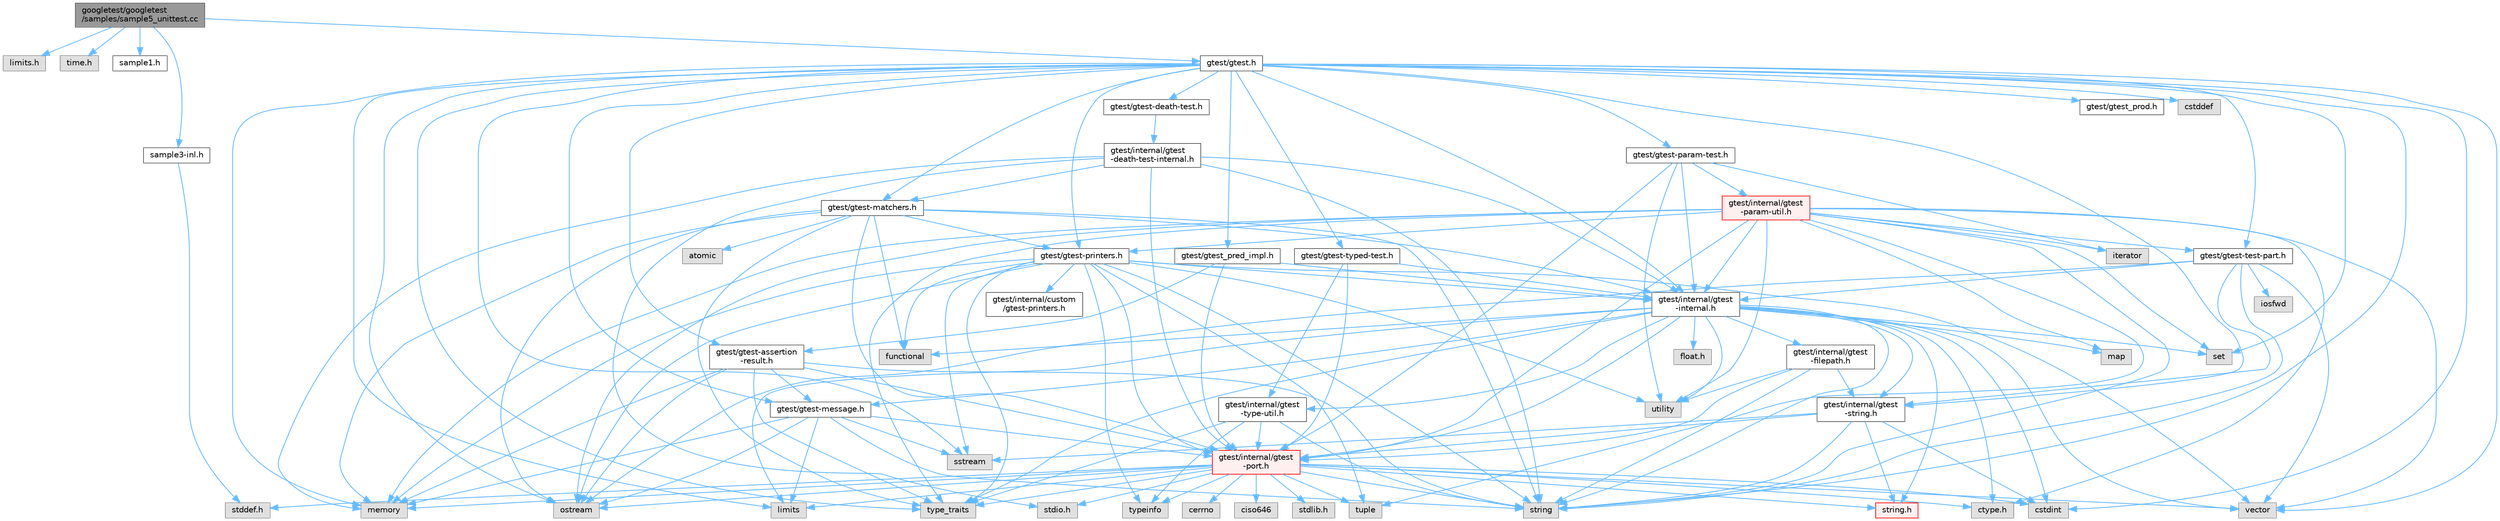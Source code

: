 digraph "googletest/googletest/samples/sample5_unittest.cc"
{
 // LATEX_PDF_SIZE
  bgcolor="transparent";
  edge [fontname=Helvetica,fontsize=10,labelfontname=Helvetica,labelfontsize=10];
  node [fontname=Helvetica,fontsize=10,shape=box,height=0.2,width=0.4];
  Node1 [id="Node000001",label="googletest/googletest\l/samples/sample5_unittest.cc",height=0.2,width=0.4,color="gray40", fillcolor="grey60", style="filled", fontcolor="black",tooltip=" "];
  Node1 -> Node2 [id="edge1_Node000001_Node000002",color="steelblue1",style="solid",tooltip=" "];
  Node2 [id="Node000002",label="limits.h",height=0.2,width=0.4,color="grey60", fillcolor="#E0E0E0", style="filled",tooltip=" "];
  Node1 -> Node3 [id="edge2_Node000001_Node000003",color="steelblue1",style="solid",tooltip=" "];
  Node3 [id="Node000003",label="time.h",height=0.2,width=0.4,color="grey60", fillcolor="#E0E0E0", style="filled",tooltip=" "];
  Node1 -> Node4 [id="edge3_Node000001_Node000004",color="steelblue1",style="solid",tooltip=" "];
  Node4 [id="Node000004",label="sample1.h",height=0.2,width=0.4,color="grey40", fillcolor="white", style="filled",URL="$sample1_8h.html",tooltip=" "];
  Node1 -> Node5 [id="edge4_Node000001_Node000005",color="steelblue1",style="solid",tooltip=" "];
  Node5 [id="Node000005",label="sample3-inl.h",height=0.2,width=0.4,color="grey40", fillcolor="white", style="filled",URL="$sample3-inl_8h.html",tooltip=" "];
  Node5 -> Node6 [id="edge5_Node000005_Node000006",color="steelblue1",style="solid",tooltip=" "];
  Node6 [id="Node000006",label="stddef.h",height=0.2,width=0.4,color="grey60", fillcolor="#E0E0E0", style="filled",tooltip=" "];
  Node1 -> Node7 [id="edge6_Node000001_Node000007",color="steelblue1",style="solid",tooltip=" "];
  Node7 [id="Node000007",label="gtest/gtest.h",height=0.2,width=0.4,color="grey40", fillcolor="white", style="filled",URL="$gtest_8h.html",tooltip=" "];
  Node7 -> Node8 [id="edge7_Node000007_Node000008",color="steelblue1",style="solid",tooltip=" "];
  Node8 [id="Node000008",label="cstddef",height=0.2,width=0.4,color="grey60", fillcolor="#E0E0E0", style="filled",tooltip=" "];
  Node7 -> Node9 [id="edge8_Node000007_Node000009",color="steelblue1",style="solid",tooltip=" "];
  Node9 [id="Node000009",label="cstdint",height=0.2,width=0.4,color="grey60", fillcolor="#E0E0E0", style="filled",tooltip=" "];
  Node7 -> Node10 [id="edge9_Node000007_Node000010",color="steelblue1",style="solid",tooltip=" "];
  Node10 [id="Node000010",label="limits",height=0.2,width=0.4,color="grey60", fillcolor="#E0E0E0", style="filled",tooltip=" "];
  Node7 -> Node11 [id="edge10_Node000007_Node000011",color="steelblue1",style="solid",tooltip=" "];
  Node11 [id="Node000011",label="memory",height=0.2,width=0.4,color="grey60", fillcolor="#E0E0E0", style="filled",tooltip=" "];
  Node7 -> Node12 [id="edge11_Node000007_Node000012",color="steelblue1",style="solid",tooltip=" "];
  Node12 [id="Node000012",label="ostream",height=0.2,width=0.4,color="grey60", fillcolor="#E0E0E0", style="filled",tooltip=" "];
  Node7 -> Node13 [id="edge12_Node000007_Node000013",color="steelblue1",style="solid",tooltip=" "];
  Node13 [id="Node000013",label="set",height=0.2,width=0.4,color="grey60", fillcolor="#E0E0E0", style="filled",tooltip=" "];
  Node7 -> Node14 [id="edge13_Node000007_Node000014",color="steelblue1",style="solid",tooltip=" "];
  Node14 [id="Node000014",label="sstream",height=0.2,width=0.4,color="grey60", fillcolor="#E0E0E0", style="filled",tooltip=" "];
  Node7 -> Node15 [id="edge14_Node000007_Node000015",color="steelblue1",style="solid",tooltip=" "];
  Node15 [id="Node000015",label="string",height=0.2,width=0.4,color="grey60", fillcolor="#E0E0E0", style="filled",tooltip=" "];
  Node7 -> Node16 [id="edge15_Node000007_Node000016",color="steelblue1",style="solid",tooltip=" "];
  Node16 [id="Node000016",label="type_traits",height=0.2,width=0.4,color="grey60", fillcolor="#E0E0E0", style="filled",tooltip=" "];
  Node7 -> Node17 [id="edge16_Node000007_Node000017",color="steelblue1",style="solid",tooltip=" "];
  Node17 [id="Node000017",label="vector",height=0.2,width=0.4,color="grey60", fillcolor="#E0E0E0", style="filled",tooltip=" "];
  Node7 -> Node18 [id="edge17_Node000007_Node000018",color="steelblue1",style="solid",tooltip=" "];
  Node18 [id="Node000018",label="gtest/gtest-assertion\l-result.h",height=0.2,width=0.4,color="grey40", fillcolor="white", style="filled",URL="$gtest-assertion-result_8h.html",tooltip=" "];
  Node18 -> Node11 [id="edge18_Node000018_Node000011",color="steelblue1",style="solid",tooltip=" "];
  Node18 -> Node12 [id="edge19_Node000018_Node000012",color="steelblue1",style="solid",tooltip=" "];
  Node18 -> Node15 [id="edge20_Node000018_Node000015",color="steelblue1",style="solid",tooltip=" "];
  Node18 -> Node16 [id="edge21_Node000018_Node000016",color="steelblue1",style="solid",tooltip=" "];
  Node18 -> Node19 [id="edge22_Node000018_Node000019",color="steelblue1",style="solid",tooltip=" "];
  Node19 [id="Node000019",label="gtest/gtest-message.h",height=0.2,width=0.4,color="grey40", fillcolor="white", style="filled",URL="$gtest-message_8h.html",tooltip=" "];
  Node19 -> Node10 [id="edge23_Node000019_Node000010",color="steelblue1",style="solid",tooltip=" "];
  Node19 -> Node11 [id="edge24_Node000019_Node000011",color="steelblue1",style="solid",tooltip=" "];
  Node19 -> Node12 [id="edge25_Node000019_Node000012",color="steelblue1",style="solid",tooltip=" "];
  Node19 -> Node14 [id="edge26_Node000019_Node000014",color="steelblue1",style="solid",tooltip=" "];
  Node19 -> Node15 [id="edge27_Node000019_Node000015",color="steelblue1",style="solid",tooltip=" "];
  Node19 -> Node20 [id="edge28_Node000019_Node000020",color="steelblue1",style="solid",tooltip=" "];
  Node20 [id="Node000020",label="gtest/internal/gtest\l-port.h",height=0.2,width=0.4,color="red", fillcolor="#FFF0F0", style="filled",URL="$gtest-port_8h.html",tooltip=" "];
  Node20 -> Node21 [id="edge29_Node000020_Node000021",color="steelblue1",style="solid",tooltip=" "];
  Node21 [id="Node000021",label="ciso646",height=0.2,width=0.4,color="grey60", fillcolor="#E0E0E0", style="filled",tooltip=" "];
  Node20 -> Node22 [id="edge30_Node000020_Node000022",color="steelblue1",style="solid",tooltip=" "];
  Node22 [id="Node000022",label="ctype.h",height=0.2,width=0.4,color="grey60", fillcolor="#E0E0E0", style="filled",tooltip=" "];
  Node20 -> Node6 [id="edge31_Node000020_Node000006",color="steelblue1",style="solid",tooltip=" "];
  Node20 -> Node23 [id="edge32_Node000020_Node000023",color="steelblue1",style="solid",tooltip=" "];
  Node23 [id="Node000023",label="stdio.h",height=0.2,width=0.4,color="grey60", fillcolor="#E0E0E0", style="filled",tooltip=" "];
  Node20 -> Node24 [id="edge33_Node000020_Node000024",color="steelblue1",style="solid",tooltip=" "];
  Node24 [id="Node000024",label="stdlib.h",height=0.2,width=0.4,color="grey60", fillcolor="#E0E0E0", style="filled",tooltip=" "];
  Node20 -> Node25 [id="edge34_Node000020_Node000025",color="steelblue1",style="solid",tooltip=" "];
  Node25 [id="Node000025",label="string.h",height=0.2,width=0.4,color="red", fillcolor="#FFF0F0", style="filled",URL="$string_8h.html",tooltip=" "];
  Node20 -> Node36 [id="edge35_Node000020_Node000036",color="steelblue1",style="solid",tooltip=" "];
  Node36 [id="Node000036",label="cerrno",height=0.2,width=0.4,color="grey60", fillcolor="#E0E0E0", style="filled",tooltip=" "];
  Node20 -> Node9 [id="edge36_Node000020_Node000009",color="steelblue1",style="solid",tooltip=" "];
  Node20 -> Node10 [id="edge37_Node000020_Node000010",color="steelblue1",style="solid",tooltip=" "];
  Node20 -> Node11 [id="edge38_Node000020_Node000011",color="steelblue1",style="solid",tooltip=" "];
  Node20 -> Node12 [id="edge39_Node000020_Node000012",color="steelblue1",style="solid",tooltip=" "];
  Node20 -> Node15 [id="edge40_Node000020_Node000015",color="steelblue1",style="solid",tooltip=" "];
  Node20 -> Node39 [id="edge41_Node000020_Node000039",color="steelblue1",style="solid",tooltip=" "];
  Node39 [id="Node000039",label="tuple",height=0.2,width=0.4,color="grey60", fillcolor="#E0E0E0", style="filled",tooltip=" "];
  Node20 -> Node16 [id="edge42_Node000020_Node000016",color="steelblue1",style="solid",tooltip=" "];
  Node20 -> Node17 [id="edge43_Node000020_Node000017",color="steelblue1",style="solid",tooltip=" "];
  Node20 -> Node47 [id="edge44_Node000020_Node000047",color="steelblue1",style="solid",tooltip=" "];
  Node47 [id="Node000047",label="typeinfo",height=0.2,width=0.4,color="grey60", fillcolor="#E0E0E0", style="filled",tooltip=" "];
  Node18 -> Node20 [id="edge45_Node000018_Node000020",color="steelblue1",style="solid",tooltip=" "];
  Node7 -> Node48 [id="edge46_Node000007_Node000048",color="steelblue1",style="solid",tooltip=" "];
  Node48 [id="Node000048",label="gtest/gtest-death-test.h",height=0.2,width=0.4,color="grey40", fillcolor="white", style="filled",URL="$gtest-death-test_8h.html",tooltip=" "];
  Node48 -> Node49 [id="edge47_Node000048_Node000049",color="steelblue1",style="solid",tooltip=" "];
  Node49 [id="Node000049",label="gtest/internal/gtest\l-death-test-internal.h",height=0.2,width=0.4,color="grey40", fillcolor="white", style="filled",URL="$gtest-death-test-internal_8h.html",tooltip=" "];
  Node49 -> Node23 [id="edge48_Node000049_Node000023",color="steelblue1",style="solid",tooltip=" "];
  Node49 -> Node11 [id="edge49_Node000049_Node000011",color="steelblue1",style="solid",tooltip=" "];
  Node49 -> Node15 [id="edge50_Node000049_Node000015",color="steelblue1",style="solid",tooltip=" "];
  Node49 -> Node50 [id="edge51_Node000049_Node000050",color="steelblue1",style="solid",tooltip=" "];
  Node50 [id="Node000050",label="gtest/gtest-matchers.h",height=0.2,width=0.4,color="grey40", fillcolor="white", style="filled",URL="$gtest-matchers_8h.html",tooltip=" "];
  Node50 -> Node51 [id="edge52_Node000050_Node000051",color="steelblue1",style="solid",tooltip=" "];
  Node51 [id="Node000051",label="atomic",height=0.2,width=0.4,color="grey60", fillcolor="#E0E0E0", style="filled",tooltip=" "];
  Node50 -> Node52 [id="edge53_Node000050_Node000052",color="steelblue1",style="solid",tooltip=" "];
  Node52 [id="Node000052",label="functional",height=0.2,width=0.4,color="grey60", fillcolor="#E0E0E0", style="filled",tooltip=" "];
  Node50 -> Node11 [id="edge54_Node000050_Node000011",color="steelblue1",style="solid",tooltip=" "];
  Node50 -> Node12 [id="edge55_Node000050_Node000012",color="steelblue1",style="solid",tooltip=" "];
  Node50 -> Node15 [id="edge56_Node000050_Node000015",color="steelblue1",style="solid",tooltip=" "];
  Node50 -> Node16 [id="edge57_Node000050_Node000016",color="steelblue1",style="solid",tooltip=" "];
  Node50 -> Node53 [id="edge58_Node000050_Node000053",color="steelblue1",style="solid",tooltip=" "];
  Node53 [id="Node000053",label="gtest/gtest-printers.h",height=0.2,width=0.4,color="grey40", fillcolor="white", style="filled",URL="$gtest-printers_8h.html",tooltip=" "];
  Node53 -> Node52 [id="edge59_Node000053_Node000052",color="steelblue1",style="solid",tooltip=" "];
  Node53 -> Node11 [id="edge60_Node000053_Node000011",color="steelblue1",style="solid",tooltip=" "];
  Node53 -> Node12 [id="edge61_Node000053_Node000012",color="steelblue1",style="solid",tooltip=" "];
  Node53 -> Node14 [id="edge62_Node000053_Node000014",color="steelblue1",style="solid",tooltip=" "];
  Node53 -> Node15 [id="edge63_Node000053_Node000015",color="steelblue1",style="solid",tooltip=" "];
  Node53 -> Node39 [id="edge64_Node000053_Node000039",color="steelblue1",style="solid",tooltip=" "];
  Node53 -> Node16 [id="edge65_Node000053_Node000016",color="steelblue1",style="solid",tooltip=" "];
  Node53 -> Node47 [id="edge66_Node000053_Node000047",color="steelblue1",style="solid",tooltip=" "];
  Node53 -> Node30 [id="edge67_Node000053_Node000030",color="steelblue1",style="solid",tooltip=" "];
  Node30 [id="Node000030",label="utility",height=0.2,width=0.4,color="grey60", fillcolor="#E0E0E0", style="filled",tooltip=" "];
  Node53 -> Node17 [id="edge68_Node000053_Node000017",color="steelblue1",style="solid",tooltip=" "];
  Node53 -> Node54 [id="edge69_Node000053_Node000054",color="steelblue1",style="solid",tooltip=" "];
  Node54 [id="Node000054",label="gtest/internal/gtest\l-internal.h",height=0.2,width=0.4,color="grey40", fillcolor="white", style="filled",URL="$gtest-internal_8h.html",tooltip=" "];
  Node54 -> Node20 [id="edge70_Node000054_Node000020",color="steelblue1",style="solid",tooltip=" "];
  Node54 -> Node22 [id="edge71_Node000054_Node000022",color="steelblue1",style="solid",tooltip=" "];
  Node54 -> Node55 [id="edge72_Node000054_Node000055",color="steelblue1",style="solid",tooltip=" "];
  Node55 [id="Node000055",label="float.h",height=0.2,width=0.4,color="grey60", fillcolor="#E0E0E0", style="filled",tooltip=" "];
  Node54 -> Node25 [id="edge73_Node000054_Node000025",color="steelblue1",style="solid",tooltip=" "];
  Node54 -> Node9 [id="edge74_Node000054_Node000009",color="steelblue1",style="solid",tooltip=" "];
  Node54 -> Node52 [id="edge75_Node000054_Node000052",color="steelblue1",style="solid",tooltip=" "];
  Node54 -> Node10 [id="edge76_Node000054_Node000010",color="steelblue1",style="solid",tooltip=" "];
  Node54 -> Node56 [id="edge77_Node000054_Node000056",color="steelblue1",style="solid",tooltip=" "];
  Node56 [id="Node000056",label="map",height=0.2,width=0.4,color="grey60", fillcolor="#E0E0E0", style="filled",tooltip=" "];
  Node54 -> Node13 [id="edge78_Node000054_Node000013",color="steelblue1",style="solid",tooltip=" "];
  Node54 -> Node15 [id="edge79_Node000054_Node000015",color="steelblue1",style="solid",tooltip=" "];
  Node54 -> Node16 [id="edge80_Node000054_Node000016",color="steelblue1",style="solid",tooltip=" "];
  Node54 -> Node30 [id="edge81_Node000054_Node000030",color="steelblue1",style="solid",tooltip=" "];
  Node54 -> Node17 [id="edge82_Node000054_Node000017",color="steelblue1",style="solid",tooltip=" "];
  Node54 -> Node19 [id="edge83_Node000054_Node000019",color="steelblue1",style="solid",tooltip=" "];
  Node54 -> Node57 [id="edge84_Node000054_Node000057",color="steelblue1",style="solid",tooltip=" "];
  Node57 [id="Node000057",label="gtest/internal/gtest\l-filepath.h",height=0.2,width=0.4,color="grey40", fillcolor="white", style="filled",URL="$gtest-filepath_8h.html",tooltip=" "];
  Node57 -> Node15 [id="edge85_Node000057_Node000015",color="steelblue1",style="solid",tooltip=" "];
  Node57 -> Node30 [id="edge86_Node000057_Node000030",color="steelblue1",style="solid",tooltip=" "];
  Node57 -> Node20 [id="edge87_Node000057_Node000020",color="steelblue1",style="solid",tooltip=" "];
  Node57 -> Node58 [id="edge88_Node000057_Node000058",color="steelblue1",style="solid",tooltip=" "];
  Node58 [id="Node000058",label="gtest/internal/gtest\l-string.h",height=0.2,width=0.4,color="grey40", fillcolor="white", style="filled",URL="$gtest-string_8h.html",tooltip=" "];
  Node58 -> Node25 [id="edge89_Node000058_Node000025",color="steelblue1",style="solid",tooltip=" "];
  Node58 -> Node9 [id="edge90_Node000058_Node000009",color="steelblue1",style="solid",tooltip=" "];
  Node58 -> Node14 [id="edge91_Node000058_Node000014",color="steelblue1",style="solid",tooltip=" "];
  Node58 -> Node15 [id="edge92_Node000058_Node000015",color="steelblue1",style="solid",tooltip=" "];
  Node58 -> Node20 [id="edge93_Node000058_Node000020",color="steelblue1",style="solid",tooltip=" "];
  Node54 -> Node58 [id="edge94_Node000054_Node000058",color="steelblue1",style="solid",tooltip=" "];
  Node54 -> Node59 [id="edge95_Node000054_Node000059",color="steelblue1",style="solid",tooltip=" "];
  Node59 [id="Node000059",label="gtest/internal/gtest\l-type-util.h",height=0.2,width=0.4,color="grey40", fillcolor="white", style="filled",URL="$gtest-type-util_8h.html",tooltip=" "];
  Node59 -> Node15 [id="edge96_Node000059_Node000015",color="steelblue1",style="solid",tooltip=" "];
  Node59 -> Node16 [id="edge97_Node000059_Node000016",color="steelblue1",style="solid",tooltip=" "];
  Node59 -> Node47 [id="edge98_Node000059_Node000047",color="steelblue1",style="solid",tooltip=" "];
  Node59 -> Node20 [id="edge99_Node000059_Node000020",color="steelblue1",style="solid",tooltip=" "];
  Node53 -> Node20 [id="edge100_Node000053_Node000020",color="steelblue1",style="solid",tooltip=" "];
  Node53 -> Node60 [id="edge101_Node000053_Node000060",color="steelblue1",style="solid",tooltip=" "];
  Node60 [id="Node000060",label="gtest/internal/custom\l/gtest-printers.h",height=0.2,width=0.4,color="grey40", fillcolor="white", style="filled",URL="$internal_2custom_2gtest-printers_8h.html",tooltip=" "];
  Node50 -> Node54 [id="edge102_Node000050_Node000054",color="steelblue1",style="solid",tooltip=" "];
  Node50 -> Node20 [id="edge103_Node000050_Node000020",color="steelblue1",style="solid",tooltip=" "];
  Node49 -> Node54 [id="edge104_Node000049_Node000054",color="steelblue1",style="solid",tooltip=" "];
  Node49 -> Node20 [id="edge105_Node000049_Node000020",color="steelblue1",style="solid",tooltip=" "];
  Node7 -> Node50 [id="edge106_Node000007_Node000050",color="steelblue1",style="solid",tooltip=" "];
  Node7 -> Node19 [id="edge107_Node000007_Node000019",color="steelblue1",style="solid",tooltip=" "];
  Node7 -> Node61 [id="edge108_Node000007_Node000061",color="steelblue1",style="solid",tooltip=" "];
  Node61 [id="Node000061",label="gtest/gtest-param-test.h",height=0.2,width=0.4,color="grey40", fillcolor="white", style="filled",URL="$gtest-param-test_8h.html",tooltip=" "];
  Node61 -> Node32 [id="edge109_Node000061_Node000032",color="steelblue1",style="solid",tooltip=" "];
  Node32 [id="Node000032",label="iterator",height=0.2,width=0.4,color="grey60", fillcolor="#E0E0E0", style="filled",tooltip=" "];
  Node61 -> Node30 [id="edge110_Node000061_Node000030",color="steelblue1",style="solid",tooltip=" "];
  Node61 -> Node54 [id="edge111_Node000061_Node000054",color="steelblue1",style="solid",tooltip=" "];
  Node61 -> Node62 [id="edge112_Node000061_Node000062",color="steelblue1",style="solid",tooltip=" "];
  Node62 [id="Node000062",label="gtest/internal/gtest\l-param-util.h",height=0.2,width=0.4,color="red", fillcolor="#FFF0F0", style="filled",URL="$gtest-param-util_8h.html",tooltip=" "];
  Node62 -> Node22 [id="edge113_Node000062_Node000022",color="steelblue1",style="solid",tooltip=" "];
  Node62 -> Node32 [id="edge114_Node000062_Node000032",color="steelblue1",style="solid",tooltip=" "];
  Node62 -> Node56 [id="edge115_Node000062_Node000056",color="steelblue1",style="solid",tooltip=" "];
  Node62 -> Node11 [id="edge116_Node000062_Node000011",color="steelblue1",style="solid",tooltip=" "];
  Node62 -> Node12 [id="edge117_Node000062_Node000012",color="steelblue1",style="solid",tooltip=" "];
  Node62 -> Node13 [id="edge118_Node000062_Node000013",color="steelblue1",style="solid",tooltip=" "];
  Node62 -> Node15 [id="edge119_Node000062_Node000015",color="steelblue1",style="solid",tooltip=" "];
  Node62 -> Node39 [id="edge120_Node000062_Node000039",color="steelblue1",style="solid",tooltip=" "];
  Node62 -> Node16 [id="edge121_Node000062_Node000016",color="steelblue1",style="solid",tooltip=" "];
  Node62 -> Node30 [id="edge122_Node000062_Node000030",color="steelblue1",style="solid",tooltip=" "];
  Node62 -> Node17 [id="edge123_Node000062_Node000017",color="steelblue1",style="solid",tooltip=" "];
  Node62 -> Node53 [id="edge124_Node000062_Node000053",color="steelblue1",style="solid",tooltip=" "];
  Node62 -> Node65 [id="edge125_Node000062_Node000065",color="steelblue1",style="solid",tooltip=" "];
  Node65 [id="Node000065",label="gtest/gtest-test-part.h",height=0.2,width=0.4,color="grey40", fillcolor="white", style="filled",URL="$gtest-test-part_8h.html",tooltip=" "];
  Node65 -> Node66 [id="edge126_Node000065_Node000066",color="steelblue1",style="solid",tooltip=" "];
  Node66 [id="Node000066",label="iosfwd",height=0.2,width=0.4,color="grey60", fillcolor="#E0E0E0", style="filled",tooltip=" "];
  Node65 -> Node12 [id="edge127_Node000065_Node000012",color="steelblue1",style="solid",tooltip=" "];
  Node65 -> Node15 [id="edge128_Node000065_Node000015",color="steelblue1",style="solid",tooltip=" "];
  Node65 -> Node17 [id="edge129_Node000065_Node000017",color="steelblue1",style="solid",tooltip=" "];
  Node65 -> Node54 [id="edge130_Node000065_Node000054",color="steelblue1",style="solid",tooltip=" "];
  Node65 -> Node58 [id="edge131_Node000065_Node000058",color="steelblue1",style="solid",tooltip=" "];
  Node62 -> Node54 [id="edge132_Node000062_Node000054",color="steelblue1",style="solid",tooltip=" "];
  Node62 -> Node20 [id="edge133_Node000062_Node000020",color="steelblue1",style="solid",tooltip=" "];
  Node61 -> Node20 [id="edge134_Node000061_Node000020",color="steelblue1",style="solid",tooltip=" "];
  Node7 -> Node53 [id="edge135_Node000007_Node000053",color="steelblue1",style="solid",tooltip=" "];
  Node7 -> Node65 [id="edge136_Node000007_Node000065",color="steelblue1",style="solid",tooltip=" "];
  Node7 -> Node67 [id="edge137_Node000007_Node000067",color="steelblue1",style="solid",tooltip=" "];
  Node67 [id="Node000067",label="gtest/gtest-typed-test.h",height=0.2,width=0.4,color="grey40", fillcolor="white", style="filled",URL="$gtest-typed-test_8h.html",tooltip=" "];
  Node67 -> Node54 [id="edge138_Node000067_Node000054",color="steelblue1",style="solid",tooltip=" "];
  Node67 -> Node20 [id="edge139_Node000067_Node000020",color="steelblue1",style="solid",tooltip=" "];
  Node67 -> Node59 [id="edge140_Node000067_Node000059",color="steelblue1",style="solid",tooltip=" "];
  Node7 -> Node68 [id="edge141_Node000007_Node000068",color="steelblue1",style="solid",tooltip=" "];
  Node68 [id="Node000068",label="gtest/gtest_pred_impl.h",height=0.2,width=0.4,color="grey40", fillcolor="white", style="filled",URL="$gtest__pred__impl_8h.html",tooltip=" "];
  Node68 -> Node18 [id="edge142_Node000068_Node000018",color="steelblue1",style="solid",tooltip=" "];
  Node68 -> Node54 [id="edge143_Node000068_Node000054",color="steelblue1",style="solid",tooltip=" "];
  Node68 -> Node20 [id="edge144_Node000068_Node000020",color="steelblue1",style="solid",tooltip=" "];
  Node7 -> Node69 [id="edge145_Node000007_Node000069",color="steelblue1",style="solid",tooltip=" "];
  Node69 [id="Node000069",label="gtest/gtest_prod.h",height=0.2,width=0.4,color="grey40", fillcolor="white", style="filled",URL="$gtest__prod_8h.html",tooltip=" "];
  Node7 -> Node54 [id="edge146_Node000007_Node000054",color="steelblue1",style="solid",tooltip=" "];
  Node7 -> Node58 [id="edge147_Node000007_Node000058",color="steelblue1",style="solid",tooltip=" "];
}
